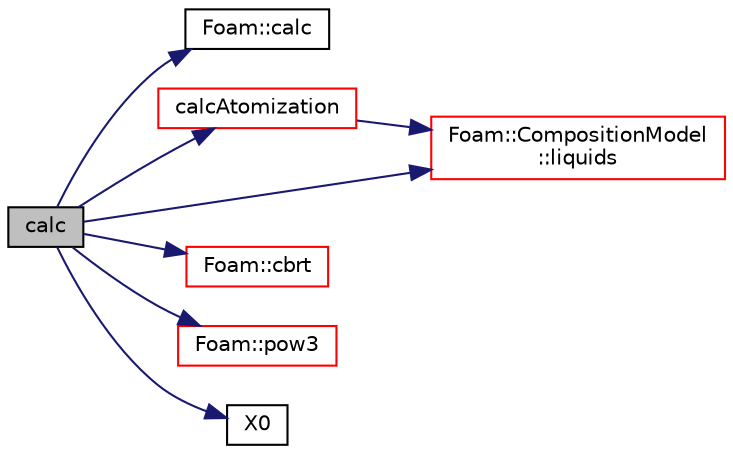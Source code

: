 digraph "calc"
{
  bgcolor="transparent";
  edge [fontname="Helvetica",fontsize="10",labelfontname="Helvetica",labelfontsize="10"];
  node [fontname="Helvetica",fontsize="10",shape=record];
  rankdir="LR";
  Node1 [label="calc",height=0.2,width=0.4,color="black", fillcolor="grey75", style="filled", fontcolor="black"];
  Node1 -> Node2 [color="midnightblue",fontsize="10",style="solid",fontname="Helvetica"];
  Node2 [label="Foam::calc",height=0.2,width=0.4,color="black",URL="$a10742.html#a0cd162e2e073202837b26ee22bda5c1d"];
  Node1 -> Node3 [color="midnightblue",fontsize="10",style="solid",fontname="Helvetica"];
  Node3 [label="calcAtomization",height=0.2,width=0.4,color="red",URL="$a02416.html#a56afb8fb801bc0e2fc6afa3eb81d2cf2",tooltip="Correct parcel properties according to atomization model. "];
  Node3 -> Node4 [color="midnightblue",fontsize="10",style="solid",fontname="Helvetica"];
  Node4 [label="Foam::CompositionModel\l::liquids",height=0.2,width=0.4,color="red",URL="$a00335.html#a5380a8807acfea3ce69f4d4386f49f64",tooltip="Return the global (additional) liquids. "];
  Node1 -> Node5 [color="midnightblue",fontsize="10",style="solid",fontname="Helvetica"];
  Node5 [label="Foam::cbrt",height=0.2,width=0.4,color="red",URL="$a10742.html#aca0b7feea326c0e1e9e04078a319d019"];
  Node1 -> Node4 [color="midnightblue",fontsize="10",style="solid",fontname="Helvetica"];
  Node1 -> Node6 [color="midnightblue",fontsize="10",style="solid",fontname="Helvetica"];
  Node6 [label="Foam::pow3",height=0.2,width=0.4,color="red",URL="$a10742.html#a2e8f5d970ee4fb466536c3c46bae91fe"];
  Node1 -> Node7 [color="midnightblue",fontsize="10",style="solid",fontname="Helvetica"];
  Node7 [label="X0",height=0.2,width=0.4,color="black",URL="$a02988.html#abd8f7f6773b396c200c6633258dc9333"];
}
